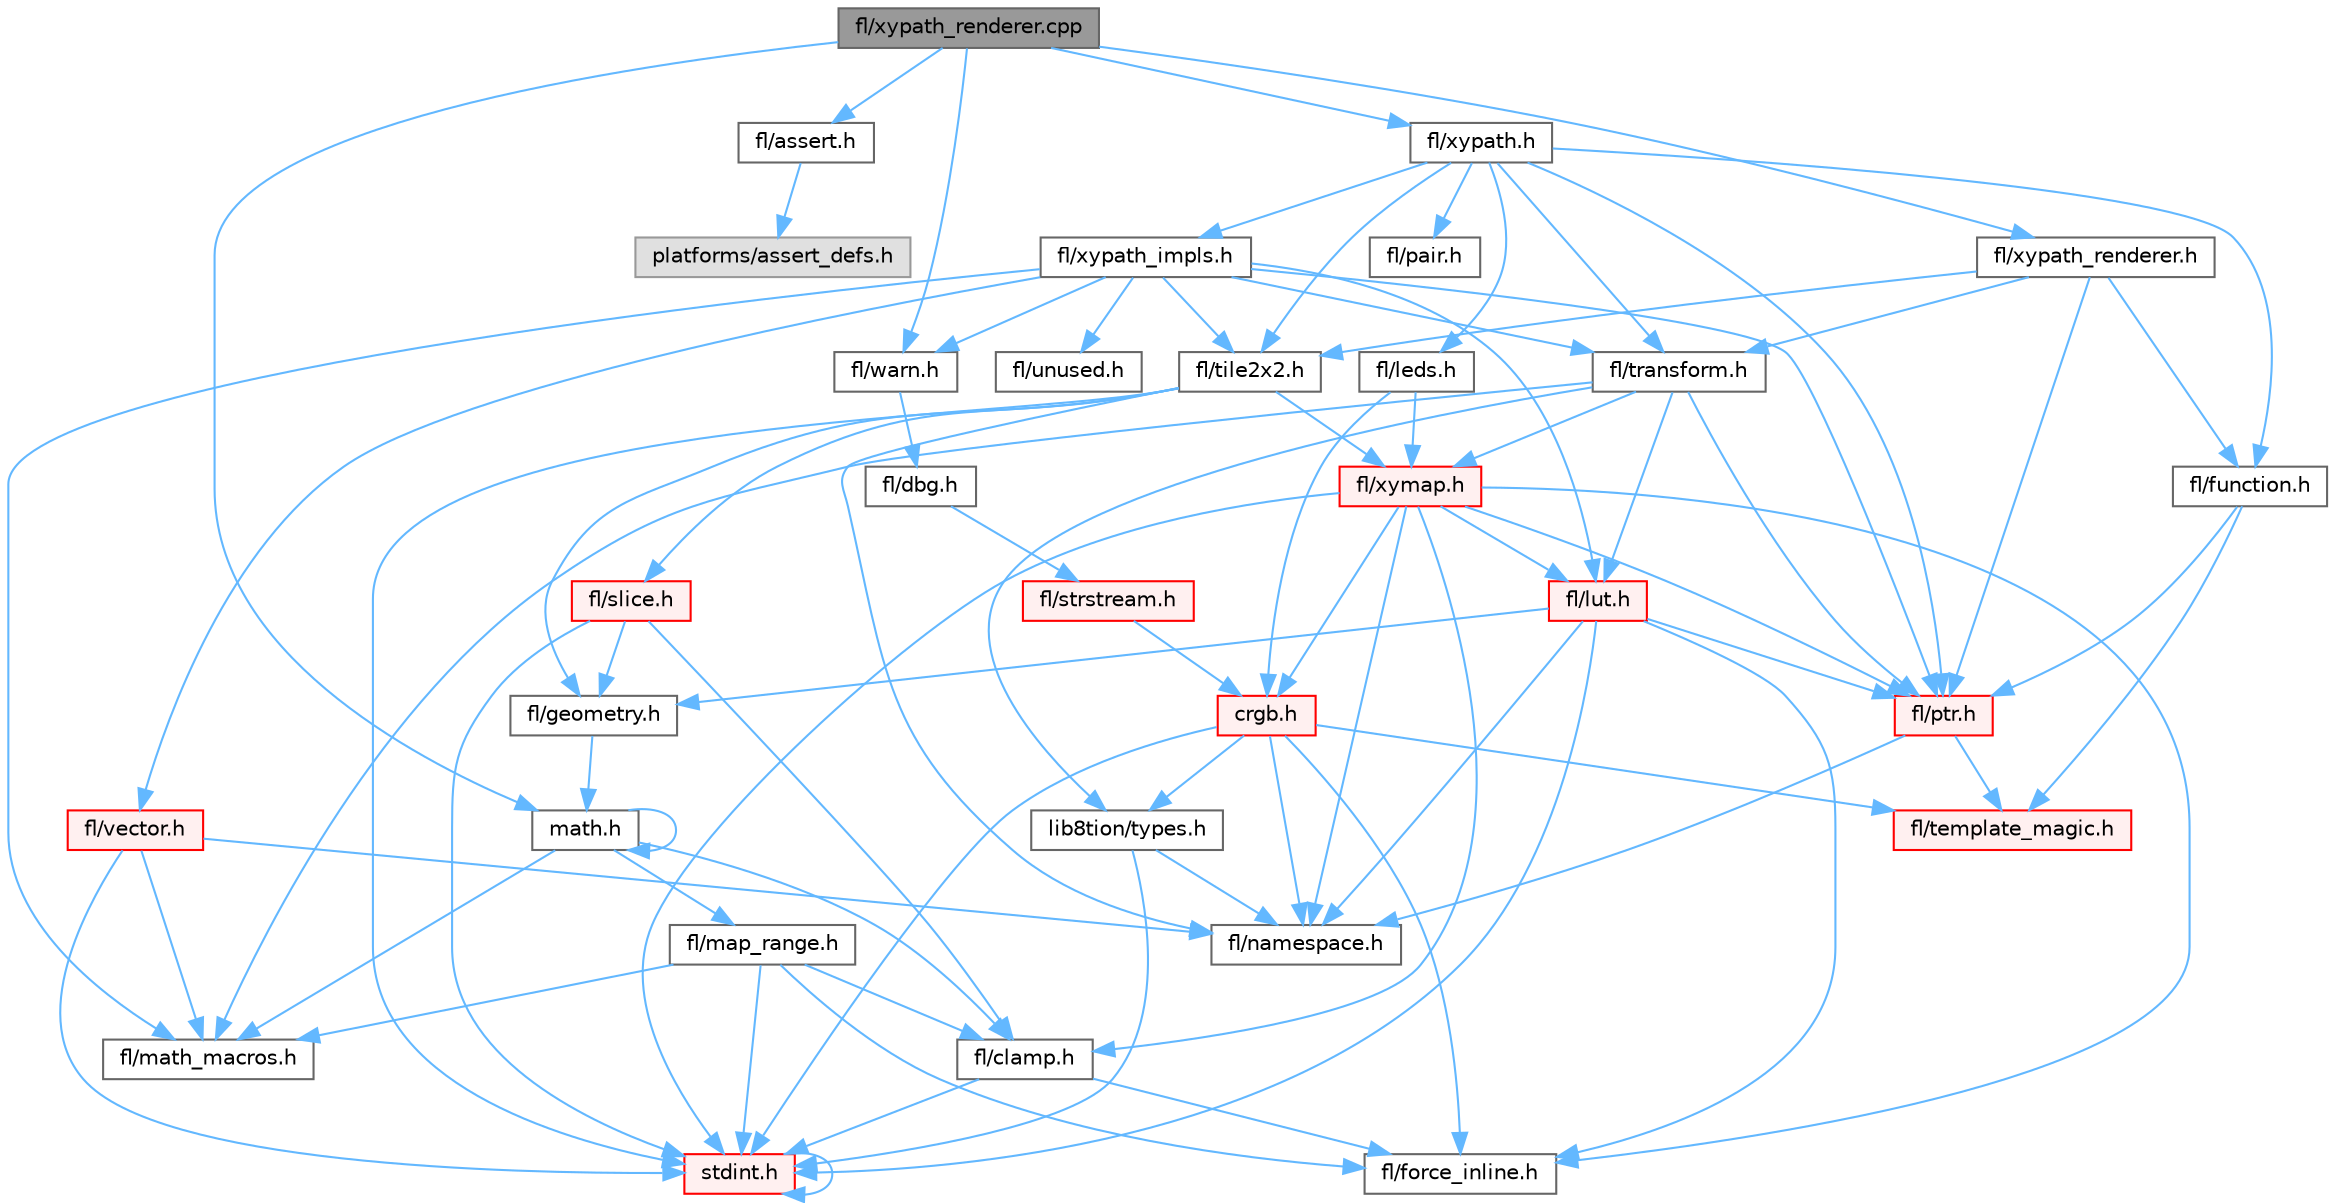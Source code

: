 digraph "fl/xypath_renderer.cpp"
{
 // INTERACTIVE_SVG=YES
 // LATEX_PDF_SIZE
  bgcolor="transparent";
  edge [fontname=Helvetica,fontsize=10,labelfontname=Helvetica,labelfontsize=10];
  node [fontname=Helvetica,fontsize=10,shape=box,height=0.2,width=0.4];
  Node1 [id="Node000001",label="fl/xypath_renderer.cpp",height=0.2,width=0.4,color="gray40", fillcolor="grey60", style="filled", fontcolor="black",tooltip=" "];
  Node1 -> Node2 [id="edge1_Node000001_Node000002",color="steelblue1",style="solid",tooltip=" "];
  Node2 [id="Node000002",label="math.h",height=0.2,width=0.4,color="grey40", fillcolor="white", style="filled",URL="$df/db1/math_8h.html",tooltip=" "];
  Node2 -> Node3 [id="edge2_Node000002_Node000003",color="steelblue1",style="solid",tooltip=" "];
  Node3 [id="Node000003",label="fl/clamp.h",height=0.2,width=0.4,color="grey40", fillcolor="white", style="filled",URL="$d6/dd3/clamp_8h.html",tooltip=" "];
  Node3 -> Node4 [id="edge3_Node000003_Node000004",color="steelblue1",style="solid",tooltip=" "];
  Node4 [id="Node000004",label="stdint.h",height=0.2,width=0.4,color="red", fillcolor="#FFF0F0", style="filled",URL="$df/dd8/stdint_8h.html",tooltip=" "];
  Node4 -> Node4 [id="edge4_Node000004_Node000004",color="steelblue1",style="solid",tooltip=" "];
  Node3 -> Node6 [id="edge5_Node000003_Node000006",color="steelblue1",style="solid",tooltip=" "];
  Node6 [id="Node000006",label="fl/force_inline.h",height=0.2,width=0.4,color="grey40", fillcolor="white", style="filled",URL="$d4/d64/force__inline_8h.html",tooltip=" "];
  Node2 -> Node7 [id="edge6_Node000002_Node000007",color="steelblue1",style="solid",tooltip=" "];
  Node7 [id="Node000007",label="fl/map_range.h",height=0.2,width=0.4,color="grey40", fillcolor="white", style="filled",URL="$d1/d47/map__range_8h.html",tooltip=" "];
  Node7 -> Node4 [id="edge7_Node000007_Node000004",color="steelblue1",style="solid",tooltip=" "];
  Node7 -> Node3 [id="edge8_Node000007_Node000003",color="steelblue1",style="solid",tooltip=" "];
  Node7 -> Node6 [id="edge9_Node000007_Node000006",color="steelblue1",style="solid",tooltip=" "];
  Node7 -> Node8 [id="edge10_Node000007_Node000008",color="steelblue1",style="solid",tooltip=" "];
  Node8 [id="Node000008",label="fl/math_macros.h",height=0.2,width=0.4,color="grey40", fillcolor="white", style="filled",URL="$d8/db8/math__macros_8h.html",tooltip=" "];
  Node2 -> Node8 [id="edge11_Node000002_Node000008",color="steelblue1",style="solid",tooltip=" "];
  Node2 -> Node2 [id="edge12_Node000002_Node000002",color="steelblue1",style="solid",tooltip=" "];
  Node1 -> Node9 [id="edge13_Node000001_Node000009",color="steelblue1",style="solid",tooltip=" "];
  Node9 [id="Node000009",label="fl/assert.h",height=0.2,width=0.4,color="grey40", fillcolor="white", style="filled",URL="$dc/da7/assert_8h.html",tooltip=" "];
  Node9 -> Node10 [id="edge14_Node000009_Node000010",color="steelblue1",style="solid",tooltip=" "];
  Node10 [id="Node000010",label="platforms/assert_defs.h",height=0.2,width=0.4,color="grey60", fillcolor="#E0E0E0", style="filled",tooltip=" "];
  Node1 -> Node11 [id="edge15_Node000001_Node000011",color="steelblue1",style="solid",tooltip=" "];
  Node11 [id="Node000011",label="fl/warn.h",height=0.2,width=0.4,color="grey40", fillcolor="white", style="filled",URL="$de/d77/warn_8h.html",tooltip=" "];
  Node11 -> Node12 [id="edge16_Node000011_Node000012",color="steelblue1",style="solid",tooltip=" "];
  Node12 [id="Node000012",label="fl/dbg.h",height=0.2,width=0.4,color="grey40", fillcolor="white", style="filled",URL="$d6/d01/dbg_8h.html",tooltip=" "];
  Node12 -> Node13 [id="edge17_Node000012_Node000013",color="steelblue1",style="solid",tooltip=" "];
  Node13 [id="Node000013",label="fl/strstream.h",height=0.2,width=0.4,color="red", fillcolor="#FFF0F0", style="filled",URL="$d8/d00/strstream_8h.html",tooltip=" "];
  Node13 -> Node14 [id="edge18_Node000013_Node000014",color="steelblue1",style="solid",tooltip=" "];
  Node14 [id="Node000014",label="crgb.h",height=0.2,width=0.4,color="red", fillcolor="#FFF0F0", style="filled",URL="$db/dd1/crgb_8h.html",tooltip="Defines the red, green, and blue (RGB) pixel struct."];
  Node14 -> Node4 [id="edge19_Node000014_Node000004",color="steelblue1",style="solid",tooltip=" "];
  Node14 -> Node16 [id="edge20_Node000014_Node000016",color="steelblue1",style="solid",tooltip=" "];
  Node16 [id="Node000016",label="fl/namespace.h",height=0.2,width=0.4,color="grey40", fillcolor="white", style="filled",URL="$df/d2a/namespace_8h.html",tooltip="Implements the FastLED namespace macros."];
  Node14 -> Node18 [id="edge21_Node000014_Node000018",color="steelblue1",style="solid",tooltip=" "];
  Node18 [id="Node000018",label="lib8tion/types.h",height=0.2,width=0.4,color="grey40", fillcolor="white", style="filled",URL="$d9/ddf/lib8tion_2types_8h.html",tooltip="Defines fractional types used for lib8tion functions."];
  Node18 -> Node4 [id="edge22_Node000018_Node000004",color="steelblue1",style="solid",tooltip=" "];
  Node18 -> Node16 [id="edge23_Node000018_Node000016",color="steelblue1",style="solid",tooltip=" "];
  Node14 -> Node6 [id="edge24_Node000014_Node000006",color="steelblue1",style="solid",tooltip=" "];
  Node14 -> Node19 [id="edge25_Node000014_Node000019",color="steelblue1",style="solid",tooltip=" "];
  Node19 [id="Node000019",label="fl/template_magic.h",height=0.2,width=0.4,color="red", fillcolor="#FFF0F0", style="filled",URL="$d8/d0c/template__magic_8h.html",tooltip=" "];
  Node1 -> Node30 [id="edge26_Node000001_Node000030",color="steelblue1",style="solid",tooltip=" "];
  Node30 [id="Node000030",label="fl/xypath.h",height=0.2,width=0.4,color="grey40", fillcolor="white", style="filled",URL="$d5/df2/xypath_8h.html",tooltip=" "];
  Node30 -> Node31 [id="edge27_Node000030_Node000031",color="steelblue1",style="solid",tooltip=" "];
  Node31 [id="Node000031",label="fl/function.h",height=0.2,width=0.4,color="grey40", fillcolor="white", style="filled",URL="$dd/d67/function_8h.html",tooltip=" "];
  Node31 -> Node24 [id="edge28_Node000031_Node000024",color="steelblue1",style="solid",tooltip=" "];
  Node24 [id="Node000024",label="fl/ptr.h",height=0.2,width=0.4,color="red", fillcolor="#FFF0F0", style="filled",URL="$dd/d98/ptr_8h.html",tooltip=" "];
  Node24 -> Node16 [id="edge29_Node000024_Node000016",color="steelblue1",style="solid",tooltip=" "];
  Node24 -> Node19 [id="edge30_Node000024_Node000019",color="steelblue1",style="solid",tooltip=" "];
  Node31 -> Node19 [id="edge31_Node000031_Node000019",color="steelblue1",style="solid",tooltip=" "];
  Node30 -> Node32 [id="edge32_Node000030_Node000032",color="steelblue1",style="solid",tooltip=" "];
  Node32 [id="Node000032",label="fl/leds.h",height=0.2,width=0.4,color="grey40", fillcolor="white", style="filled",URL="$da/d78/leds_8h.html",tooltip=" "];
  Node32 -> Node14 [id="edge33_Node000032_Node000014",color="steelblue1",style="solid",tooltip=" "];
  Node32 -> Node33 [id="edge34_Node000032_Node000033",color="steelblue1",style="solid",tooltip=" "];
  Node33 [id="Node000033",label="fl/xymap.h",height=0.2,width=0.4,color="red", fillcolor="#FFF0F0", style="filled",URL="$da/d61/xymap_8h.html",tooltip=" "];
  Node33 -> Node4 [id="edge35_Node000033_Node000004",color="steelblue1",style="solid",tooltip=" "];
  Node33 -> Node14 [id="edge36_Node000033_Node000014",color="steelblue1",style="solid",tooltip=" "];
  Node33 -> Node3 [id="edge37_Node000033_Node000003",color="steelblue1",style="solid",tooltip=" "];
  Node33 -> Node6 [id="edge38_Node000033_Node000006",color="steelblue1",style="solid",tooltip=" "];
  Node33 -> Node34 [id="edge39_Node000033_Node000034",color="steelblue1",style="solid",tooltip=" "];
  Node34 [id="Node000034",label="fl/lut.h",height=0.2,width=0.4,color="red", fillcolor="#FFF0F0", style="filled",URL="$db/d54/lut_8h.html",tooltip=" "];
  Node34 -> Node6 [id="edge40_Node000034_Node000006",color="steelblue1",style="solid",tooltip=" "];
  Node34 -> Node24 [id="edge41_Node000034_Node000024",color="steelblue1",style="solid",tooltip=" "];
  Node34 -> Node4 [id="edge42_Node000034_Node000004",color="steelblue1",style="solid",tooltip=" "];
  Node34 -> Node23 [id="edge43_Node000034_Node000023",color="steelblue1",style="solid",tooltip=" "];
  Node23 [id="Node000023",label="fl/geometry.h",height=0.2,width=0.4,color="grey40", fillcolor="white", style="filled",URL="$d4/d67/geometry_8h.html",tooltip=" "];
  Node23 -> Node2 [id="edge44_Node000023_Node000002",color="steelblue1",style="solid",tooltip=" "];
  Node34 -> Node16 [id="edge45_Node000034_Node000016",color="steelblue1",style="solid",tooltip=" "];
  Node33 -> Node16 [id="edge46_Node000033_Node000016",color="steelblue1",style="solid",tooltip=" "];
  Node33 -> Node24 [id="edge47_Node000033_Node000024",color="steelblue1",style="solid",tooltip=" "];
  Node30 -> Node37 [id="edge48_Node000030_Node000037",color="steelblue1",style="solid",tooltip=" "];
  Node37 [id="Node000037",label="fl/pair.h",height=0.2,width=0.4,color="grey40", fillcolor="white", style="filled",URL="$d3/d41/pair_8h.html",tooltip=" "];
  Node30 -> Node24 [id="edge49_Node000030_Node000024",color="steelblue1",style="solid",tooltip=" "];
  Node30 -> Node38 [id="edge50_Node000030_Node000038",color="steelblue1",style="solid",tooltip=" "];
  Node38 [id="Node000038",label="fl/tile2x2.h",height=0.2,width=0.4,color="grey40", fillcolor="white", style="filled",URL="$d2/db4/tile2x2_8h.html",tooltip=" "];
  Node38 -> Node4 [id="edge51_Node000038_Node000004",color="steelblue1",style="solid",tooltip=" "];
  Node38 -> Node23 [id="edge52_Node000038_Node000023",color="steelblue1",style="solid",tooltip=" "];
  Node38 -> Node16 [id="edge53_Node000038_Node000016",color="steelblue1",style="solid",tooltip=" "];
  Node38 -> Node39 [id="edge54_Node000038_Node000039",color="steelblue1",style="solid",tooltip=" "];
  Node39 [id="Node000039",label="fl/slice.h",height=0.2,width=0.4,color="red", fillcolor="#FFF0F0", style="filled",URL="$d0/d48/slice_8h.html",tooltip=" "];
  Node39 -> Node4 [id="edge55_Node000039_Node000004",color="steelblue1",style="solid",tooltip=" "];
  Node39 -> Node3 [id="edge56_Node000039_Node000003",color="steelblue1",style="solid",tooltip=" "];
  Node39 -> Node23 [id="edge57_Node000039_Node000023",color="steelblue1",style="solid",tooltip=" "];
  Node38 -> Node33 [id="edge58_Node000038_Node000033",color="steelblue1",style="solid",tooltip=" "];
  Node30 -> Node40 [id="edge59_Node000030_Node000040",color="steelblue1",style="solid",tooltip=" "];
  Node40 [id="Node000040",label="fl/transform.h",height=0.2,width=0.4,color="grey40", fillcolor="white", style="filled",URL="$d2/d80/transform_8h.html",tooltip=" "];
  Node40 -> Node34 [id="edge60_Node000040_Node000034",color="steelblue1",style="solid",tooltip=" "];
  Node40 -> Node8 [id="edge61_Node000040_Node000008",color="steelblue1",style="solid",tooltip=" "];
  Node40 -> Node24 [id="edge62_Node000040_Node000024",color="steelblue1",style="solid",tooltip=" "];
  Node40 -> Node33 [id="edge63_Node000040_Node000033",color="steelblue1",style="solid",tooltip=" "];
  Node40 -> Node18 [id="edge64_Node000040_Node000018",color="steelblue1",style="solid",tooltip=" "];
  Node30 -> Node41 [id="edge65_Node000030_Node000041",color="steelblue1",style="solid",tooltip=" "];
  Node41 [id="Node000041",label="fl/xypath_impls.h",height=0.2,width=0.4,color="grey40", fillcolor="white", style="filled",URL="$d8/d5f/xypath__impls_8h.html",tooltip=" "];
  Node41 -> Node34 [id="edge66_Node000041_Node000034",color="steelblue1",style="solid",tooltip=" "];
  Node41 -> Node8 [id="edge67_Node000041_Node000008",color="steelblue1",style="solid",tooltip=" "];
  Node41 -> Node24 [id="edge68_Node000041_Node000024",color="steelblue1",style="solid",tooltip=" "];
  Node41 -> Node38 [id="edge69_Node000041_Node000038",color="steelblue1",style="solid",tooltip=" "];
  Node41 -> Node40 [id="edge70_Node000041_Node000040",color="steelblue1",style="solid",tooltip=" "];
  Node41 -> Node42 [id="edge71_Node000041_Node000042",color="steelblue1",style="solid",tooltip=" "];
  Node42 [id="Node000042",label="fl/unused.h",height=0.2,width=0.4,color="grey40", fillcolor="white", style="filled",URL="$d8/d4b/unused_8h.html",tooltip=" "];
  Node41 -> Node26 [id="edge72_Node000041_Node000026",color="steelblue1",style="solid",tooltip=" "];
  Node26 [id="Node000026",label="fl/vector.h",height=0.2,width=0.4,color="red", fillcolor="#FFF0F0", style="filled",URL="$d6/d68/vector_8h.html",tooltip=" "];
  Node26 -> Node4 [id="edge73_Node000026_Node000004",color="steelblue1",style="solid",tooltip=" "];
  Node26 -> Node8 [id="edge74_Node000026_Node000008",color="steelblue1",style="solid",tooltip=" "];
  Node26 -> Node16 [id="edge75_Node000026_Node000016",color="steelblue1",style="solid",tooltip=" "];
  Node41 -> Node11 [id="edge76_Node000041_Node000011",color="steelblue1",style="solid",tooltip=" "];
  Node1 -> Node43 [id="edge77_Node000001_Node000043",color="steelblue1",style="solid",tooltip=" "];
  Node43 [id="Node000043",label="fl/xypath_renderer.h",height=0.2,width=0.4,color="grey40", fillcolor="white", style="filled",URL="$d2/d88/xypath__renderer_8h.html",tooltip=" "];
  Node43 -> Node31 [id="edge78_Node000043_Node000031",color="steelblue1",style="solid",tooltip=" "];
  Node43 -> Node24 [id="edge79_Node000043_Node000024",color="steelblue1",style="solid",tooltip=" "];
  Node43 -> Node38 [id="edge80_Node000043_Node000038",color="steelblue1",style="solid",tooltip=" "];
  Node43 -> Node40 [id="edge81_Node000043_Node000040",color="steelblue1",style="solid",tooltip=" "];
}
